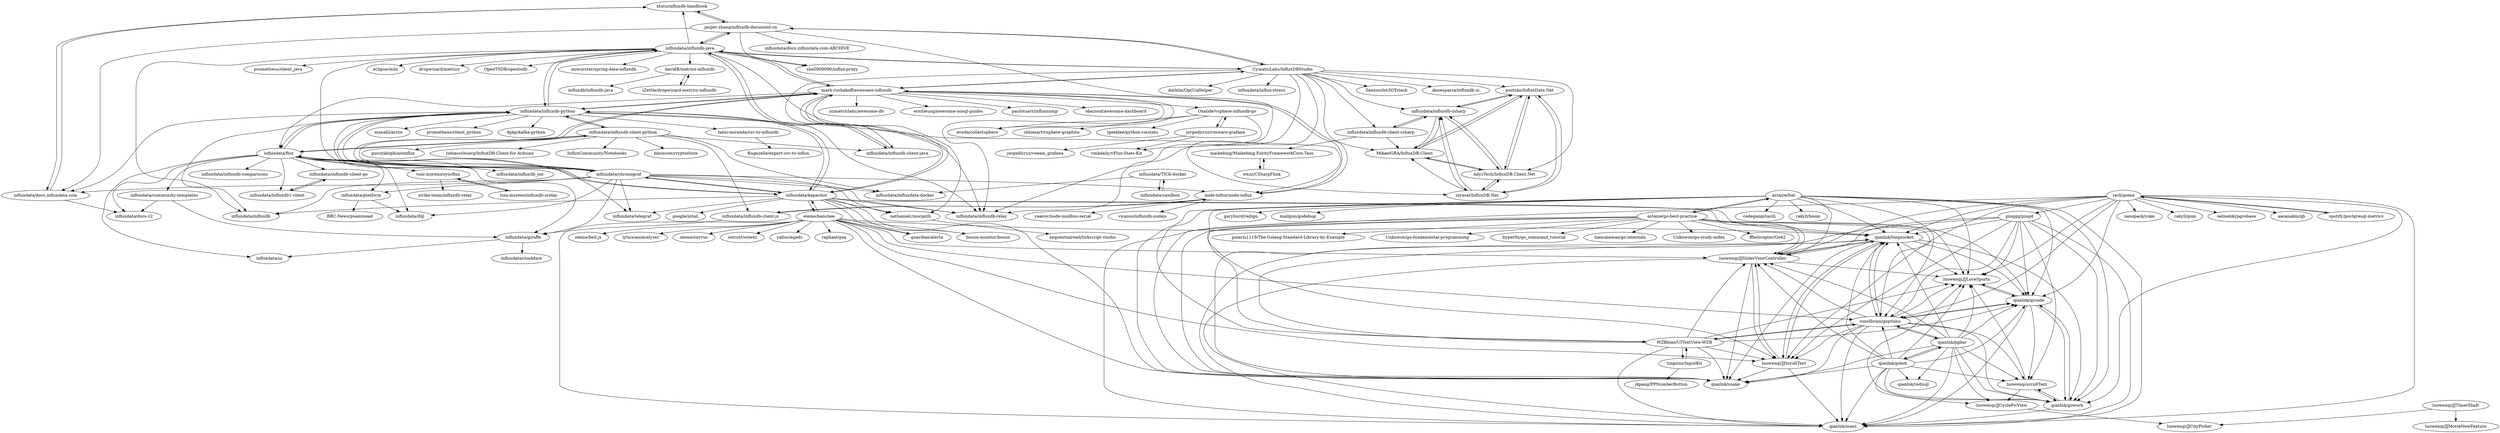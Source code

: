digraph G {
"xtutu/influxdb-handbook" -> "influxdata/docs.influxdata.com"
"xtutu/influxdb-handbook" -> "jasper-zhang/influxdb-document-cn"
"influxdata/influxdb-client-java" -> "influxdata/influxdb-java"
"influxdata/influxdb-java" -> "influxdata/influxdb-client-java"
"influxdata/influxdb-java" -> "miwurster/spring-data-influxdb"
"influxdata/influxdb-java" -> "davidB/metrics-influxdb"
"influxdata/influxdb-java" -> "CymaticLabs/InfluxDBStudio"
"influxdata/influxdb-java" -> "influxdata/influxdb" ["e"=1]
"influxdata/influxdb-java" -> "jasper-zhang/influxdb-document-cn"
"influxdata/influxdb-java" -> "influxdata/influxdb-python"
"influxdata/influxdb-java" -> "shell909090/influx-proxy" ["e"=1]
"influxdata/influxdb-java" -> "influxdata/influxdb-relay" ["e"=1]
"influxdata/influxdb-java" -> "prometheus/client_java" ["e"=1]
"influxdata/influxdb-java" -> "mark-rushakoff/awesome-influxdb"
"influxdata/influxdb-java" -> "xtutu/influxdb-handbook"
"influxdata/influxdb-java" -> "eclipse/milo" ["e"=1]
"influxdata/influxdb-java" -> "dropwizard/metrics" ["e"=1]
"influxdata/influxdb-java" -> "OpenTSDB/opentsdb" ["e"=1]
"influxdata/influxdb-client-python" -> "influxdata/influxdb-python"
"influxdata/influxdb-client-python" -> "influxdata/influxdata-docker"
"influxdata/influxdb-client-python" -> "influxdata/flux"
"influxdata/influxdb-client-python" -> "gusutabopb/aioinflux"
"influxdata/influxdb-client-python" -> "influxdata/influxdb-client-js"
"influxdata/influxdb-client-python" -> "influxdata/influxdb-client-java"
"influxdata/influxdb-client-python" -> "tobiasschuerg/InfluxDB-Client-for-Arduino"
"influxdata/influxdb-client-python" -> "InfluxCommunity/Notebooks"
"influxdata/influxdb-client-python" -> "bmoscon/cryptostore" ["e"=1]
"influxdata/chronograf" -> "influxdata/kapacitor"
"influxdata/chronograf" -> "influxdata/telegraf" ["e"=1]
"influxdata/chronograf" -> "influxdata/flux"
"influxdata/chronograf" -> "influxdata/docs.influxdata.com"
"influxdata/chronograf" -> "influxdata/influxdb-relay" ["e"=1]
"influxdata/chronograf" -> "influxdata/influxdb-python"
"influxdata/chronograf" -> "influxdata/influxdb" ["e"=1]
"influxdata/chronograf" -> "mark-rushakoff/awesome-influxdb"
"influxdata/chronograf" -> "influxdata/giraffe"
"influxdata/chronograf" -> "influxdata/influxdata-docker"
"influxdata/chronograf" -> "influxdata/ifql"
"influxdata/chronograf" -> "nathanielc/morgoth"
"influxdata/chronograf" -> "influxdata/influxdb-java"
"influxdata/chronograf" -> "influxdata/platform"
"influxdata/chronograf" -> "node-influx/node-influx"
"influxdata/kapacitor" -> "influxdata/chronograf"
"influxdata/kapacitor" -> "influxdata/telegraf" ["e"=1]
"influxdata/kapacitor" -> "influxdata/influxdb-relay" ["e"=1]
"influxdata/kapacitor" -> "influxdata/influxdb" ["e"=1]
"influxdata/kapacitor" -> "nathanielc/morgoth"
"influxdata/kapacitor" -> "influxdata/influxdb-python"
"influxdata/kapacitor" -> "qianlnk/longsocket"
"influxdata/kapacitor" -> "bosun-monitor/bosun" ["e"=1]
"influxdata/kapacitor" -> "qianlnk/snake"
"influxdata/kapacitor" -> "influxdata/flux"
"influxdata/kapacitor" -> "luowenqi/JJSliderViewController"
"influxdata/kapacitor" -> "mark-rushakoff/awesome-influxdb"
"influxdata/kapacitor" -> "eleme/banshee"
"influxdata/kapacitor" -> "google/mtail" ["e"=1]
"influxdata/kapacitor" -> "guardian/alerta" ["e"=1]
"influxdata/sandbox" -> "influxdata/TICK-docker"
"astaxie/bat" -> "voxelbrain/goptions"
"astaxie/bat" -> "qianlnk/mass"
"astaxie/bat" -> "qianlnk/longsocket"
"astaxie/bat" -> "qianlnk/snake"
"astaxie/bat" -> "luowenqi/JJSliderViewController"
"astaxie/bat" -> "qianlnk/qrcode"
"astaxie/bat" -> "luowenqi/JJLoveSports"
"astaxie/bat" -> "astaxie/go-best-practice"
"astaxie/bat" -> "garyburd/redigo" ["e"=1]
"astaxie/bat" -> "WZBbiao/UITextView-WZB"
"astaxie/bat" -> "mailgun/godebug" ["e"=1]
"astaxie/bat" -> "luowenqi/JJScrollText"
"astaxie/bat" -> "codegangsta/cli" ["e"=1]
"astaxie/bat" -> "qianlnk/gowork"
"astaxie/bat" -> "rakyll/boom" ["e"=1]
"spotify/postgresql-metrics" -> "rach/pome"
"mark-rushakoff/awesome-influxdb" -> "nathanielc/morgoth"
"mark-rushakoff/awesome-influxdb" -> "numetriclabz/awesome-db" ["e"=1]
"mark-rushakoff/awesome-influxdb" -> "CymaticLabs/InfluxDBStudio"
"mark-rushakoff/awesome-influxdb" -> "Oxalide/vsphere-influxdb-go"
"mark-rushakoff/awesome-influxdb" -> "evoila/collectsphere"
"mark-rushakoff/awesome-influxdb" -> "erictleung/awesome-nosql-guides" ["e"=1]
"mark-rushakoff/awesome-influxdb" -> "influxdata/chronograf"
"mark-rushakoff/awesome-influxdb" -> "influxdata/influxdb-python"
"mark-rushakoff/awesome-influxdb" -> "node-influx/node-influx"
"mark-rushakoff/awesome-influxdb" -> "paulstuart/influxsnmp"
"mark-rushakoff/awesome-influxdb" -> "influxdata/influxdb-relay" ["e"=1]
"mark-rushakoff/awesome-influxdb" -> "obazoud/awesome-dashboard" ["e"=1]
"mark-rushakoff/awesome-influxdb" -> "influxdata/kapacitor"
"mark-rushakoff/awesome-influxdb" -> "influxdata/influxdb-java"
"mark-rushakoff/awesome-influxdb" -> "influxdata/flux"
"astaxie/go-best-practice" -> "qianlnk/mass"
"astaxie/go-best-practice" -> "voxelbrain/goptions"
"astaxie/go-best-practice" -> "qianlnk/longsocket"
"astaxie/go-best-practice" -> "qianlnk/snake"
"astaxie/go-best-practice" -> "luowenqi/JJSliderViewController"
"astaxie/go-best-practice" -> "astaxie/bat"
"astaxie/go-best-practice" -> "polaris1119/The-Golang-Standard-Library-by-Example" ["e"=1]
"astaxie/go-best-practice" -> "Unknwon/go-fundamental-programming" ["e"=1]
"astaxie/go-best-practice" -> "hyper0x/go_command_tutorial" ["e"=1]
"astaxie/go-best-practice" -> "tiancaiamao/go-internals" ["e"=1]
"astaxie/go-best-practice" -> "qianlnk/qrcode"
"astaxie/go-best-practice" -> "luowenqi/JJLoveSports"
"astaxie/go-best-practice" -> "Unknwon/go-study-index" ["e"=1]
"astaxie/go-best-practice" -> "ffhelicopter/Go42" ["e"=1]
"astaxie/go-best-practice" -> "WZBbiao/UITextView-WZB"
"WZBbiao/UITextView-WZB" -> "qianlnk/snake"
"WZBbiao/UITextView-WZB" -> "qianlnk/mass"
"WZBbiao/UITextView-WZB" -> "luowenqi/JJSliderViewController"
"WZBbiao/UITextView-WZB" -> "qianlnk/longsocket"
"WZBbiao/UITextView-WZB" -> "luowenqi/JJScrollText"
"WZBbiao/UITextView-WZB" -> "voxelbrain/goptions"
"WZBbiao/UITextView-WZB" -> "luowenqi/JJLoveSports"
"WZBbiao/UITextView-WZB" -> "qianlnk/qrcode"
"WZBbiao/UITextView-WZB" -> "tingxins/InputKit"
"tingxins/InputKit" -> "jkpang/PPNumberButton" ["e"=1]
"tingxins/InputKit" -> "WZBbiao/UITextView-WZB"
"influxdata/influxdb-client-go" -> "influxdata/influxdb1-client"
"node-influx/node-influx" -> "influxdata/influxdb-client-js"
"node-influx/node-influx" -> "mark-rushakoff/awesome-influxdb"
"node-influx/node-influx" -> "vicanso/influxdb-nodejs"
"node-influx/node-influx" -> "yaacov/node-modbus-serial" ["e"=1]
"influxdata/flux" -> "influxdata/influxdb_iox" ["e"=1]
"influxdata/flux" -> "influxdata/ui"
"influxdata/flux" -> "influxdata/giraffe"
"influxdata/flux" -> "influxdata/chronograf"
"influxdata/flux" -> "influxdata/platform"
"influxdata/flux" -> "influxdata/docs-v2"
"influxdata/flux" -> "toni-moreno/syncflux"
"influxdata/flux" -> "influxdata/ifql"
"influxdata/flux" -> "influxdata/kapacitor"
"influxdata/flux" -> "influxdata/community-templates"
"influxdata/flux" -> "influxdata/influxdb1-client"
"influxdata/flux" -> "influxdata/influxdb-client-python"
"influxdata/flux" -> "influxdata/influxdb-python"
"influxdata/flux" -> "influxdata/influxdb-client-go"
"influxdata/flux" -> "influxdata/influxdb-comparisons" ["e"=1]
"influxdata/influxdb-python" -> "influxdata/influxdb-client-python"
"influxdata/influxdb-python" -> "influxdata/kapacitor"
"influxdata/influxdb-python" -> "influxdata/chronograf"
"influxdata/influxdb-python" -> "influxdata/influxdb" ["e"=1]
"influxdata/influxdb-python" -> "mark-rushakoff/awesome-influxdb"
"influxdata/influxdb-python" -> "influxdata/influxdb-java"
"influxdata/influxdb-python" -> "influxdata/flux"
"influxdata/influxdb-python" -> "influxdata/telegraf" ["e"=1]
"influxdata/influxdb-python" -> "manahl/arctic" ["e"=1]
"influxdata/influxdb-python" -> "influxdata/docs.influxdata.com"
"influxdata/influxdb-python" -> "prometheus/client_python" ["e"=1]
"influxdata/influxdb-python" -> "influxdata/influxdb-relay" ["e"=1]
"influxdata/influxdb-python" -> "dpkp/kafka-python" ["e"=1]
"influxdata/influxdb-python" -> "fabio-miranda/csv-to-influxdb"
"influxdata/influxdb-python" -> "node-influx/node-influx"
"influxdata/giraffe" -> "influxdata/ui"
"influxdata/giraffe" -> "influxdata/clockface"
"influxdata/platform" -> "influxdata/ifql"
"influxdata/platform" -> "BBC-News/psammead" ["e"=1]
"qianlnk/pgbar" -> "qianlnk/gowork"
"qianlnk/pgbar" -> "qianlnk/qrcode"
"qianlnk/pgbar" -> "luowenqi/JJLoveSports"
"qianlnk/pgbar" -> "qianlnk/mass"
"qianlnk/pgbar" -> "luowenqi/scrollText"
"qianlnk/pgbar" -> "qianlnk/gobot"
"qianlnk/pgbar" -> "qianlnk/longsocket"
"qianlnk/pgbar" -> "voxelbrain/goptions"
"qianlnk/pgbar" -> "qianlnk/snake"
"qianlnk/pgbar" -> "luowenqi/JJSliderViewController"
"qianlnk/pgbar" -> "qianlnk/redisql"
"qianlnk/pgbar" -> "luowenqi/JJCyclePicView"
"maikebing/Maikebing.EntityFrameworkCore.Taos" -> "wxzz/CSharpFlink"
"pinggg/pingd" -> "qianlnk/longsocket"
"pinggg/pingd" -> "qianlnk/snake"
"pinggg/pingd" -> "qianlnk/mass"
"pinggg/pingd" -> "luowenqi/JJSliderViewController"
"pinggg/pingd" -> "voxelbrain/goptions"
"pinggg/pingd" -> "luowenqi/JJLoveSports"
"pinggg/pingd" -> "qianlnk/qrcode"
"pinggg/pingd" -> "qianlnk/gowork"
"pinggg/pingd" -> "luowenqi/JJScrollText"
"pinggg/pingd" -> "luowenqi/scrollText"
"davidB/metrics-influxdb" -> "iZettle/dropwizard-metrics-influxdb"
"davidB/metrics-influxdb" -> "influxdb/influxdb-java"
"luowenqi/scrollText" -> "luowenqi/JJCyclePicView"
"luowenqi/scrollText" -> "qianlnk/gowork"
"luowenqi/scrollText" -> "luowenqi/JJLoveSports"
"rach/pome" -> "qianlnk/longsocket"
"rach/pome" -> "qianlnk/snake"
"rach/pome" -> "luowenqi/JJSliderViewController"
"rach/pome" -> "nanopack/yoke" ["e"=1]
"rach/pome" -> "qianlnk/mass"
"rach/pome" -> "voxelbrain/goptions"
"rach/pome" -> "luowenqi/JJScrollText"
"rach/pome" -> "rakyll/gom" ["e"=1]
"rach/pome" -> "spotify/postgresql-metrics"
"rach/pome" -> "luowenqi/JJLoveSports"
"rach/pome" -> "qianlnk/qrcode"
"rach/pome" -> "qianlnk/gowork"
"rach/pome" -> "oelmekki/pgrebase"
"rach/pome" -> "pinggg/pingd"
"rach/pome" -> "aacanakin/qb" ["e"=1]
"influxdata/influxdb1-client" -> "influxdata/influxdb-client-go"
"fabio-miranda/csv-to-influxdb" -> "Bugazelle/export-csv-to-influx"
"CymaticLabs/InfluxDBStudio" -> "pootzko/InfluxData.Net"
"CymaticLabs/InfluxDBStudio" -> "mark-rushakoff/awesome-influxdb"
"CymaticLabs/InfluxDBStudio" -> "influxdata/influxdb-java"
"CymaticLabs/InfluxDBStudio" -> "influxdata/influxdb-csharp"
"CymaticLabs/InfluxDBStudio" -> "ziyasal/InfluxDB.Net"
"CymaticLabs/InfluxDBStudio" -> "MikaelGRA/InfluxDB.Client"
"CymaticLabs/InfluxDBStudio" -> "AdysTech/InfluxDB.Client.Net"
"CymaticLabs/InfluxDBStudio" -> "jasper-zhang/influxdb-document-cn"
"CymaticLabs/InfluxDBStudio" -> "influxdata/influxdb-client-csharp"
"CymaticLabs/InfluxDBStudio" -> "SensorsIot/IOTstack" ["e"=1]
"CymaticLabs/InfluxDBStudio" -> "danesparza/influxdb-ui"
"CymaticLabs/InfluxDBStudio" -> "influxdata/influxdb-relay" ["e"=1]
"CymaticLabs/InfluxDBStudio" -> "dathlin/OpcUaHelper" ["e"=1]
"CymaticLabs/InfluxDBStudio" -> "influxdata/influxdb-client-java"
"CymaticLabs/InfluxDBStudio" -> "influxdata/influx-stress" ["e"=1]
"eleme/banshee" -> "eleme/bell.js"
"eleme/banshee" -> "qianlnk/longsocket"
"eleme/banshee" -> "luowenqi/JJSliderViewController"
"eleme/banshee" -> "qianlnk/snake"
"eleme/banshee" -> "lytics/anomalyzer"
"eleme/banshee" -> "eleme/corvus" ["e"=1]
"eleme/banshee" -> "qianlnk/mass"
"eleme/banshee" -> "luowenqi/JJScrollText"
"eleme/banshee" -> "guardian/alerta" ["e"=1]
"eleme/banshee" -> "ostrost/ostent"
"eleme/banshee" -> "voxelbrain/goptions"
"eleme/banshee" -> "influxdata/kapacitor"
"eleme/banshee" -> "bosun-monitor/bosun" ["e"=1]
"eleme/banshee" -> "yahoo/egads" ["e"=1]
"eleme/banshee" -> "raphael/goa" ["e"=1]
"qianlnk/gobot" -> "qianlnk/gowork"
"qianlnk/gobot" -> "qianlnk/qrcode"
"qianlnk/gobot" -> "luowenqi/JJLoveSports"
"qianlnk/gobot" -> "qianlnk/pgbar"
"qianlnk/gobot" -> "qianlnk/mass"
"qianlnk/gobot" -> "qianlnk/longsocket"
"qianlnk/gobot" -> "luowenqi/scrollText"
"qianlnk/gobot" -> "qianlnk/snake"
"qianlnk/gobot" -> "voxelbrain/goptions"
"qianlnk/gobot" -> "luowenqi/JJSliderViewController"
"qianlnk/gobot" -> "luowenqi/JJCyclePicView"
"qianlnk/gobot" -> "qianlnk/redisql"
"ziyasal/InfluxDB.Net" -> "influxdata/influxdb-csharp"
"ziyasal/InfluxDB.Net" -> "pootzko/InfluxData.Net"
"ziyasal/InfluxDB.Net" -> "AdysTech/InfluxDB.Client.Net"
"ziyasal/InfluxDB.Net" -> "MikaelGRA/InfluxDB.Client"
"pootzko/InfluxData.Net" -> "AdysTech/InfluxDB.Client.Net"
"pootzko/InfluxData.Net" -> "ziyasal/InfluxDB.Net"
"pootzko/InfluxData.Net" -> "MikaelGRA/InfluxDB.Client"
"pootzko/InfluxData.Net" -> "influxdata/influxdb-csharp"
"jasper-zhang/influxdb-document-cn" -> "shell909090/influx-proxy" ["e"=1]
"jasper-zhang/influxdb-document-cn" -> "xtutu/influxdb-handbook"
"jasper-zhang/influxdb-document-cn" -> "influxdata/docs.influxdata.com"
"jasper-zhang/influxdb-document-cn" -> "influxdata/influxdb-java"
"jasper-zhang/influxdb-document-cn" -> "CymaticLabs/InfluxDBStudio"
"jasper-zhang/influxdb-document-cn" -> "influxdata/docs.influxdata.com-ARCHIVE"
"jasper-zhang/influxdb-document-cn" -> "influxdata/influxdb-relay" ["e"=1]
"toni-moreno/influxdb-srelay" -> "toni-moreno/syncflux"
"luowenqi/JJScrollText" -> "qianlnk/snake"
"luowenqi/JJScrollText" -> "luowenqi/JJSliderViewController"
"luowenqi/JJScrollText" -> "qianlnk/longsocket"
"luowenqi/JJScrollText" -> "qianlnk/mass"
"luowenqi/JJCyclePicView" -> "luowenqi/JJCityPicker"
"luowenqi/JJLoveSports" -> "qianlnk/qrcode"
"luowenqi/JJTimerShaft" -> "luowenqi/JJMovieNewFeature"
"luowenqi/JJTimerShaft" -> "luowenqi/JJCityPicker"
"jorgedlcruz/vmware-grafana" -> "vmkdaily/vFlux-Stats-Kit"
"jorgedlcruz/vmware-grafana" -> "Oxalide/vsphere-influxdb-go"
"jorgedlcruz/vmware-grafana" -> "jorgedlcruz/veeam_grafana"
"MikaelGRA/InfluxDB.Client" -> "pootzko/InfluxData.Net"
"MikaelGRA/InfluxDB.Client" -> "influxdata/influxdb-csharp"
"MikaelGRA/InfluxDB.Client" -> "AdysTech/InfluxDB.Client.Net"
"wxzz/CSharpFlink" -> "maikebing/Maikebing.EntityFrameworkCore.Taos"
"influxdata/docs.influxdata.com" -> "xtutu/influxdb-handbook"
"influxdata/docs.influxdata.com" -> "influxdata/docs-v2"
"influxdata/influxdb-client-csharp" -> "influxdata/influxdb-csharp"
"influxdata/influxdb-client-csharp" -> "maikebing/Maikebing.EntityFrameworkCore.Taos"
"influxdata/influxdb-client-csharp" -> "MikaelGRA/InfluxDB.Client"
"luowenqi/JJSliderViewController" -> "qianlnk/snake"
"luowenqi/JJSliderViewController" -> "qianlnk/longsocket"
"luowenqi/JJSliderViewController" -> "luowenqi/JJScrollText"
"luowenqi/JJSliderViewController" -> "luowenqi/JJLoveSports"
"luowenqi/JJSliderViewController" -> "qianlnk/mass"
"influxdata/TICK-docker" -> "influxdata/sandbox"
"influxdata/TICK-docker" -> "influxdata/influxdata-docker"
"influxdata/community-templates" -> "influxdata/docs-v2"
"influxdata/community-templates" -> "influxdata/giraffe"
"Oxalide/vsphere-influxdb-go" -> "jorgedlcruz/vmware-grafana"
"Oxalide/vsphere-influxdb-go" -> "cblomart/vsphere-graphite"
"Oxalide/vsphere-influxdb-go" -> "evoila/collectsphere"
"Oxalide/vsphere-influxdb-go" -> "vmkdaily/vFlux-Stats-Kit"
"Oxalide/vsphere-influxdb-go" -> "lgeeklee/python-vmstats" ["e"=1]
"qianlnk/longsocket" -> "qianlnk/snake"
"qianlnk/longsocket" -> "luowenqi/JJSliderViewController"
"qianlnk/longsocket" -> "qianlnk/mass"
"qianlnk/longsocket" -> "luowenqi/JJScrollText"
"qianlnk/longsocket" -> "qianlnk/qrcode"
"qianlnk/longsocket" -> "voxelbrain/goptions"
"qianlnk/longsocket" -> "luowenqi/JJLoveSports"
"qianlnk/longsocket" -> "qianlnk/gowork"
"toni-moreno/syncflux" -> "toni-moreno/influxdb-srelay"
"toni-moreno/syncflux" -> "strike-team/influxdb-relay"
"influxdata/influxdb-csharp" -> "ziyasal/InfluxDB.Net"
"influxdata/influxdb-csharp" -> "influxdata/influxdb-client-csharp"
"influxdata/influxdb-csharp" -> "MikaelGRA/InfluxDB.Client"
"influxdata/influxdb-csharp" -> "pootzko/InfluxData.Net"
"influxdata/influxdb-csharp" -> "AdysTech/InfluxDB.Client.Net"
"influxdata/influxdb-client-js" -> "node-influx/node-influx"
"influxdata/influxdb-client-js" -> "influxdata/giraffe"
"nathanielc/morgoth" -> "sequentialread/tickscript-studio"
"AdysTech/InfluxDB.Client.Net" -> "pootzko/InfluxData.Net"
"AdysTech/InfluxDB.Client.Net" -> "MikaelGRA/InfluxDB.Client"
"AdysTech/InfluxDB.Client.Net" -> "ziyasal/InfluxDB.Net"
"AdysTech/InfluxDB.Client.Net" -> "influxdata/influxdb-csharp"
"qianlnk/gowork" -> "luowenqi/JJLoveSports"
"qianlnk/gowork" -> "qianlnk/qrcode"
"qianlnk/gowork" -> "qianlnk/mass"
"qianlnk/gowork" -> "luowenqi/scrollText"
"qianlnk/qrcode" -> "luowenqi/JJLoveSports"
"qianlnk/qrcode" -> "qianlnk/mass"
"qianlnk/qrcode" -> "qianlnk/gowork"
"qianlnk/qrcode" -> "luowenqi/scrollText"
"qianlnk/qrcode" -> "voxelbrain/goptions"
"voxelbrain/goptions" -> "qianlnk/mass"
"voxelbrain/goptions" -> "qianlnk/qrcode"
"voxelbrain/goptions" -> "luowenqi/JJLoveSports"
"voxelbrain/goptions" -> "qianlnk/longsocket"
"voxelbrain/goptions" -> "qianlnk/snake"
"voxelbrain/goptions" -> "luowenqi/JJSliderViewController"
"voxelbrain/goptions" -> "qianlnk/gowork"
"voxelbrain/goptions" -> "luowenqi/scrollText"
"voxelbrain/goptions" -> "luowenqi/JJScrollText"
"voxelbrain/goptions" -> "WZBbiao/UITextView-WZB"
"voxelbrain/goptions" -> "qianlnk/pgbar"
"iZettle/dropwizard-metrics-influxdb" -> "davidB/metrics-influxdb"
"xtutu/influxdb-handbook" ["l"="-11.659,3.513"]
"influxdata/docs.influxdata.com" ["l"="-11.692,3.507"]
"jasper-zhang/influxdb-document-cn" ["l"="-11.637,3.495"]
"influxdata/influxdb-client-java" ["l"="-11.668,3.443"]
"influxdata/influxdb-java" ["l"="-11.668,3.471"]
"miwurster/spring-data-influxdb" ["l"="-11.641,3.426"]
"davidB/metrics-influxdb" ["l"="-11.621,3.386"]
"CymaticLabs/InfluxDBStudio" ["l"="-11.619,3.465"]
"influxdata/influxdb" ["l"="-10.488,-0.623"]
"influxdata/influxdb-python" ["l"="-11.726,3.503"]
"shell909090/influx-proxy" ["l"="22.213,27.774"]
"influxdata/influxdb-relay" ["l"="-24.913,23.095"]
"prometheus/client_java" ["l"="-11.643,-5.056"]
"mark-rushakoff/awesome-influxdb" ["l"="-11.714,3.475"]
"eclipse/milo" ["l"="-31.113,39.967"]
"dropwizard/metrics" ["l"="9.345,21.443"]
"OpenTSDB/opentsdb" ["l"="11.492,23.926"]
"influxdata/influxdb-client-python" ["l"="-11.743,3.465"]
"influxdata/influxdata-docker" ["l"="-11.696,3.541"]
"influxdata/flux" ["l"="-11.786,3.49"]
"gusutabopb/aioinflux" ["l"="-11.774,3.41"]
"influxdata/influxdb-client-js" ["l"="-11.775,3.436"]
"tobiasschuerg/InfluxDB-Client-for-Arduino" ["l"="-11.736,3.4"]
"InfluxCommunity/Notebooks" ["l"="-11.766,3.455"]
"bmoscon/cryptostore" ["l"="21.07,31.242"]
"influxdata/chronograf" ["l"="-11.754,3.509"]
"influxdata/kapacitor" ["l"="-11.782,3.559"]
"influxdata/telegraf" ["l"="-10.604,-0.566"]
"influxdata/giraffe" ["l"="-11.807,3.474"]
"influxdata/ifql" ["l"="-11.788,3.518"]
"nathanielc/morgoth" ["l"="-11.739,3.545"]
"influxdata/platform" ["l"="-11.809,3.517"]
"node-influx/node-influx" ["l"="-11.742,3.439"]
"qianlnk/longsocket" ["l"="-11.855,3.654"]
"bosun-monitor/bosun" ["l"="-12.672,1.972"]
"qianlnk/snake" ["l"="-11.841,3.646"]
"luowenqi/JJSliderViewController" ["l"="-11.853,3.642"]
"eleme/banshee" ["l"="-11.806,3.634"]
"google/mtail" ["l"="-11.752,-4.93"]
"guardian/alerta" ["l"="-15.656,-4.878"]
"influxdata/sandbox" ["l"="-11.607,3.623"]
"influxdata/TICK-docker" ["l"="-11.635,3.597"]
"astaxie/bat" ["l"="-11.858,3.709"]
"voxelbrain/goptions" ["l"="-11.857,3.669"]
"qianlnk/mass" ["l"="-11.866,3.662"]
"qianlnk/qrcode" ["l"="-11.878,3.677"]
"luowenqi/JJLoveSports" ["l"="-11.873,3.667"]
"astaxie/go-best-practice" ["l"="-11.895,3.697"]
"garyburd/redigo" ["l"="-12.855,1.624"]
"WZBbiao/UITextView-WZB" ["l"="-11.835,3.686"]
"mailgun/godebug" ["l"="-12.973,1.882"]
"luowenqi/JJScrollText" ["l"="-11.838,3.661"]
"codegangsta/cli" ["l"="-12.88,1.865"]
"qianlnk/gowork" ["l"="-11.881,3.663"]
"rakyll/boom" ["l"="-12.813,1.905"]
"spotify/postgresql-metrics" ["l"="-11.948,3.618"]
"rach/pome" ["l"="-11.904,3.643"]
"numetriclabz/awesome-db" ["l"="27.457,-19.433"]
"Oxalide/vsphere-influxdb-go" ["l"="-11.7,3.371"]
"evoila/collectsphere" ["l"="-11.703,3.408"]
"erictleung/awesome-nosql-guides" ["l"="27.536,-19.435"]
"paulstuart/influxsnmp" ["l"="-11.699,3.431"]
"obazoud/awesome-dashboard" ["l"="30.961,-24.572"]
"polaris1119/The-Golang-Standard-Library-by-Example" ["l"="-12.71,1.049"]
"Unknwon/go-fundamental-programming" ["l"="-12.562,1.127"]
"hyper0x/go_command_tutorial" ["l"="-12.597,1.028"]
"tiancaiamao/go-internals" ["l"="-12.571,1.265"]
"Unknwon/go-study-index" ["l"="-12.528,1.121"]
"ffhelicopter/Go42" ["l"="-12.66,0.957"]
"tingxins/InputKit" ["l"="-11.811,3.734"]
"jkpang/PPNumberButton" ["l"="-51.421,0.121"]
"influxdata/influxdb-client-go" ["l"="-11.838,3.423"]
"influxdata/influxdb1-client" ["l"="-11.835,3.448"]
"vicanso/influxdb-nodejs" ["l"="-11.76,3.387"]
"yaacov/node-modbus-serial" ["l"="-30.385,40.645"]
"influxdata/influxdb_iox" ["l"="-10.82,5.349"]
"influxdata/ui" ["l"="-11.826,3.49"]
"influxdata/docs-v2" ["l"="-11.762,3.479"]
"toni-moreno/syncflux" ["l"="-11.871,3.469"]
"influxdata/community-templates" ["l"="-11.801,3.454"]
"influxdata/influxdb-comparisons" ["l"="12.102,24.106"]
"manahl/arctic" ["l"="21.806,32.806"]
"prometheus/client_python" ["l"="-11.724,-5.044"]
"dpkp/kafka-python" ["l"="22.606,3.673"]
"fabio-miranda/csv-to-influxdb" ["l"="-11.696,3.569"]
"influxdata/clockface" ["l"="-11.843,3.478"]
"BBC-News/psammead" ["l"="-25.941,-21.195"]
"qianlnk/pgbar" ["l"="-11.869,3.683"]
"luowenqi/scrollText" ["l"="-11.89,3.673"]
"qianlnk/gobot" ["l"="-11.855,3.683"]
"qianlnk/redisql" ["l"="-11.835,3.704"]
"luowenqi/JJCyclePicView" ["l"="-11.89,3.72"]
"maikebing/Maikebing.EntityFrameworkCore.Taos" ["l"="-11.486,3.473"]
"wxzz/CSharpFlink" ["l"="-11.459,3.471"]
"pinggg/pingd" ["l"="-11.875,3.638"]
"iZettle/dropwizard-metrics-influxdb" ["l"="-11.6,3.368"]
"influxdb/influxdb-java" ["l"="-11.607,3.342"]
"nanopack/yoke" ["l"="-8.918,-4.736"]
"rakyll/gom" ["l"="-12.99,1.933"]
"oelmekki/pgrebase" ["l"="-11.969,3.657"]
"aacanakin/qb" ["l"="-9.903,-1.208"]
"Bugazelle/export-csv-to-influx" ["l"="-11.681,3.595"]
"pootzko/InfluxData.Net" ["l"="-11.582,3.454"]
"influxdata/influxdb-csharp" ["l"="-11.56,3.462"]
"ziyasal/InfluxDB.Net" ["l"="-11.57,3.444"]
"MikaelGRA/InfluxDB.Client" ["l"="-11.57,3.477"]
"AdysTech/InfluxDB.Client.Net" ["l"="-11.582,3.469"]
"influxdata/influxdb-client-csharp" ["l"="-11.538,3.473"]
"SensorsIot/IOTstack" ["l"="-39.5,40.307"]
"danesparza/influxdb-ui" ["l"="-11.597,3.423"]
"dathlin/OpcUaHelper" ["l"="-30.962,39.974"]
"influxdata/influx-stress" ["l"="12.133,24.093"]
"eleme/bell.js" ["l"="-11.78,3.679"]
"lytics/anomalyzer" ["l"="-11.751,3.67"]
"eleme/corvus" ["l"="-12.825,3.394"]
"ostrost/ostent" ["l"="-11.767,3.639"]
"yahoo/egads" ["l"="22.943,35.139"]
"raphael/goa" ["l"="-12.828,2.225"]
"influxdata/docs.influxdata.com-ARCHIVE" ["l"="-11.612,3.517"]
"toni-moreno/influxdb-srelay" ["l"="-11.897,3.47"]
"luowenqi/JJCityPicker" ["l"="-11.914,3.756"]
"luowenqi/JJTimerShaft" ["l"="-11.93,3.781"]
"luowenqi/JJMovieNewFeature" ["l"="-11.944,3.798"]
"jorgedlcruz/vmware-grafana" ["l"="-11.696,3.331"]
"vmkdaily/vFlux-Stats-Kit" ["l"="-11.679,3.344"]
"jorgedlcruz/veeam_grafana" ["l"="-11.693,3.298"]
"cblomart/vsphere-graphite" ["l"="-11.722,3.34"]
"lgeeklee/python-vmstats" ["l"="23.043,15.132"]
"strike-team/influxdb-relay" ["l"="-11.902,3.444"]
"sequentialread/tickscript-studio" ["l"="-11.731,3.574"]
}